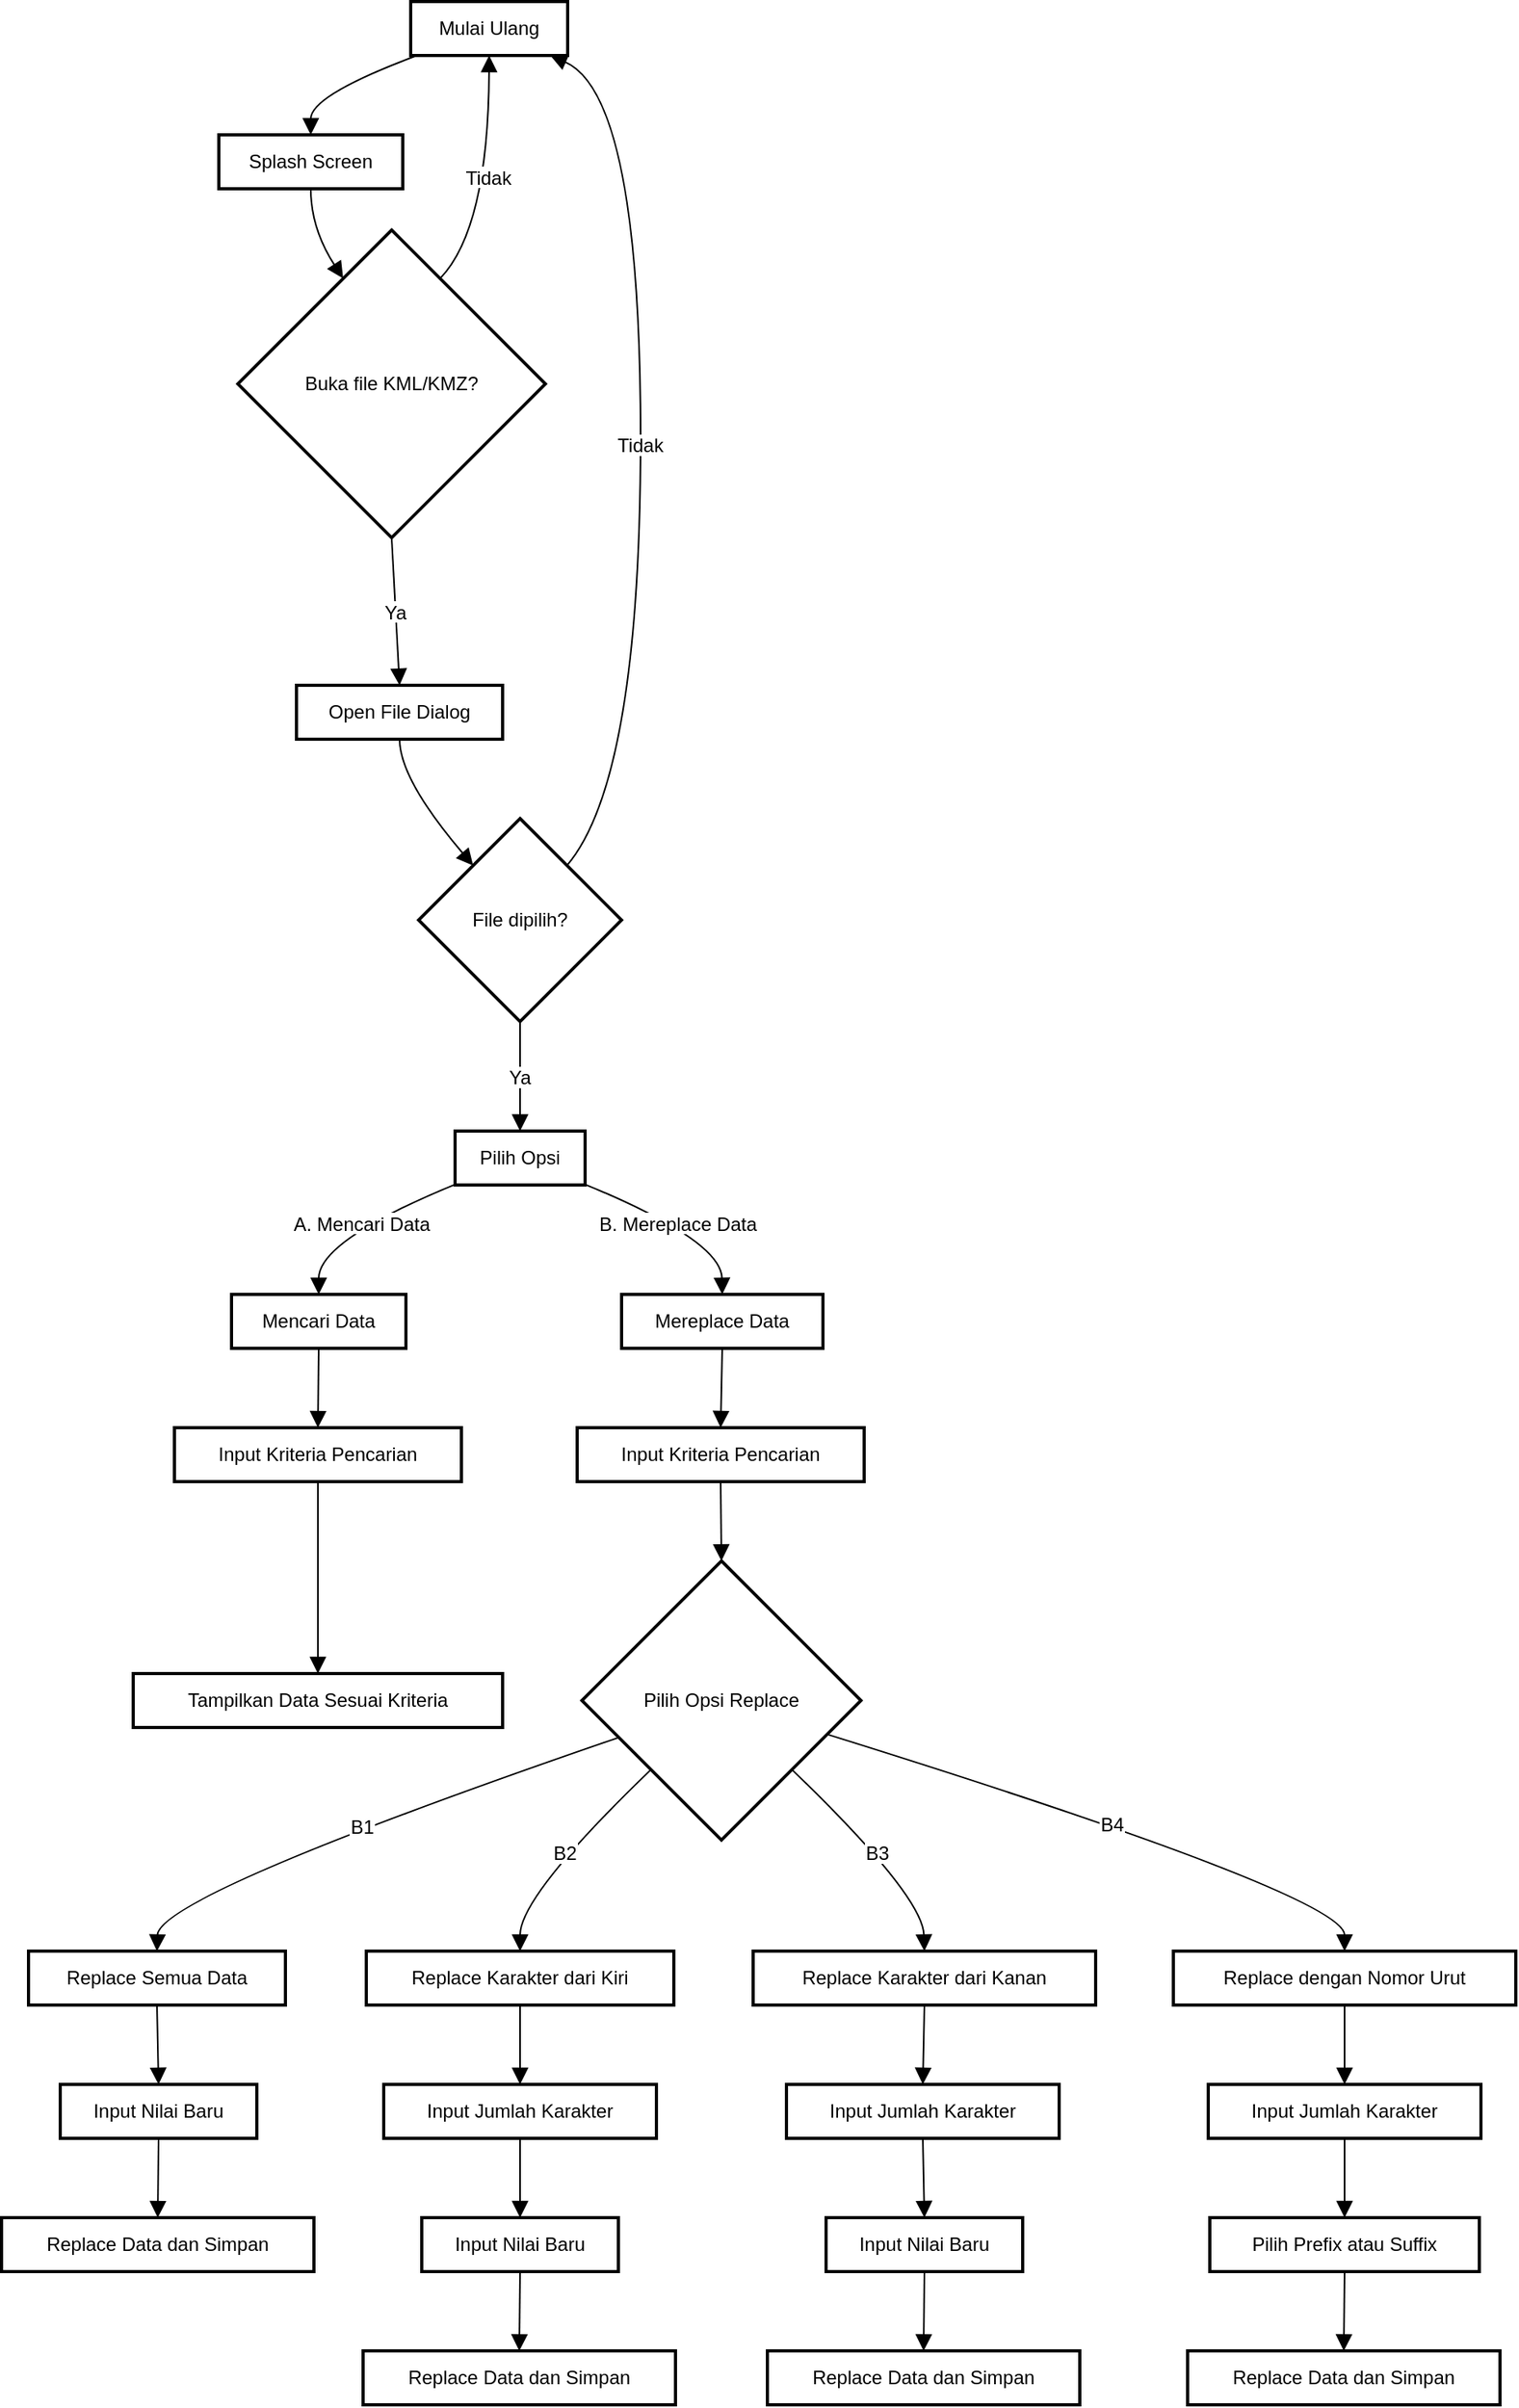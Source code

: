 <mxfile version="24.6.4" type="github">
  <diagram name="Page-1" id="XrvLi3rP-Aw7U-EWsk2T">
    <mxGraphModel dx="435" dy="1261" grid="0" gridSize="10" guides="1" tooltips="1" connect="1" arrows="1" fold="1" page="0" pageScale="1" pageWidth="827" pageHeight="1169" math="0" shadow="0">
      <root>
        <mxCell id="0" />
        <mxCell id="1" parent="0" />
        <mxCell id="W5bqbF3EQbsnX4v9roQO-1" value="Mulai Ulang" style="whiteSpace=wrap;strokeWidth=2;" vertex="1" parent="1">
          <mxGeometry x="291" y="-104" width="99" height="34" as="geometry" />
        </mxCell>
        <mxCell id="W5bqbF3EQbsnX4v9roQO-2" value="Splash Screen" style="whiteSpace=wrap;strokeWidth=2;" vertex="1" parent="1">
          <mxGeometry x="170" y="-20" width="116" height="34" as="geometry" />
        </mxCell>
        <mxCell id="W5bqbF3EQbsnX4v9roQO-3" value="Buka file KML/KMZ?" style="rhombus;strokeWidth=2;whiteSpace=wrap;" vertex="1" parent="1">
          <mxGeometry x="182" y="40" width="194" height="194" as="geometry" />
        </mxCell>
        <mxCell id="W5bqbF3EQbsnX4v9roQO-4" value="Open File Dialog" style="whiteSpace=wrap;strokeWidth=2;" vertex="1" parent="1">
          <mxGeometry x="219" y="327" width="130" height="34" as="geometry" />
        </mxCell>
        <mxCell id="W5bqbF3EQbsnX4v9roQO-5" value="File dipilih?" style="rhombus;strokeWidth=2;whiteSpace=wrap;" vertex="1" parent="1">
          <mxGeometry x="296" y="411" width="128" height="128" as="geometry" />
        </mxCell>
        <mxCell id="W5bqbF3EQbsnX4v9roQO-6" value="Pilih Opsi" style="whiteSpace=wrap;strokeWidth=2;" vertex="1" parent="1">
          <mxGeometry x="319" y="608" width="82" height="34" as="geometry" />
        </mxCell>
        <mxCell id="W5bqbF3EQbsnX4v9roQO-7" value="Mencari Data" style="whiteSpace=wrap;strokeWidth=2;" vertex="1" parent="1">
          <mxGeometry x="178" y="711" width="110" height="34" as="geometry" />
        </mxCell>
        <mxCell id="W5bqbF3EQbsnX4v9roQO-8" value="Input Kriteria Pencarian" style="whiteSpace=wrap;strokeWidth=2;" vertex="1" parent="1">
          <mxGeometry x="142" y="795" width="181" height="34" as="geometry" />
        </mxCell>
        <mxCell id="W5bqbF3EQbsnX4v9roQO-9" value="Tampilkan Data Sesuai Kriteria" style="whiteSpace=wrap;strokeWidth=2;" vertex="1" parent="1">
          <mxGeometry x="116" y="950" width="233" height="34" as="geometry" />
        </mxCell>
        <mxCell id="W5bqbF3EQbsnX4v9roQO-10" value="Mereplace Data" style="whiteSpace=wrap;strokeWidth=2;" vertex="1" parent="1">
          <mxGeometry x="424" y="711" width="127" height="34" as="geometry" />
        </mxCell>
        <mxCell id="W5bqbF3EQbsnX4v9roQO-11" value="Input Kriteria Pencarian" style="whiteSpace=wrap;strokeWidth=2;" vertex="1" parent="1">
          <mxGeometry x="396" y="795" width="181" height="34" as="geometry" />
        </mxCell>
        <mxCell id="W5bqbF3EQbsnX4v9roQO-12" value="Pilih Opsi Replace" style="rhombus;strokeWidth=2;whiteSpace=wrap;" vertex="1" parent="1">
          <mxGeometry x="399" y="879" width="176" height="176" as="geometry" />
        </mxCell>
        <mxCell id="W5bqbF3EQbsnX4v9roQO-13" value="Replace Semua Data" style="whiteSpace=wrap;strokeWidth=2;" vertex="1" parent="1">
          <mxGeometry x="50" y="1125" width="162" height="34" as="geometry" />
        </mxCell>
        <mxCell id="W5bqbF3EQbsnX4v9roQO-14" value="Input Nilai Baru" style="whiteSpace=wrap;strokeWidth=2;" vertex="1" parent="1">
          <mxGeometry x="70" y="1209" width="124" height="34" as="geometry" />
        </mxCell>
        <mxCell id="W5bqbF3EQbsnX4v9roQO-15" value="Replace Data dan Simpan" style="whiteSpace=wrap;strokeWidth=2;" vertex="1" parent="1">
          <mxGeometry x="33" y="1293" width="197" height="34" as="geometry" />
        </mxCell>
        <mxCell id="W5bqbF3EQbsnX4v9roQO-16" value="Replace Karakter dari Kiri" style="whiteSpace=wrap;strokeWidth=2;" vertex="1" parent="1">
          <mxGeometry x="263" y="1125" width="194" height="34" as="geometry" />
        </mxCell>
        <mxCell id="W5bqbF3EQbsnX4v9roQO-17" value="Input Jumlah Karakter" style="whiteSpace=wrap;strokeWidth=2;" vertex="1" parent="1">
          <mxGeometry x="274" y="1209" width="172" height="34" as="geometry" />
        </mxCell>
        <mxCell id="W5bqbF3EQbsnX4v9roQO-18" value="Input Nilai Baru" style="whiteSpace=wrap;strokeWidth=2;" vertex="1" parent="1">
          <mxGeometry x="298" y="1293" width="124" height="34" as="geometry" />
        </mxCell>
        <mxCell id="W5bqbF3EQbsnX4v9roQO-19" value="Replace Data dan Simpan" style="whiteSpace=wrap;strokeWidth=2;" vertex="1" parent="1">
          <mxGeometry x="261" y="1377" width="197" height="34" as="geometry" />
        </mxCell>
        <mxCell id="W5bqbF3EQbsnX4v9roQO-20" value="Replace Karakter dari Kanan" style="whiteSpace=wrap;strokeWidth=2;" vertex="1" parent="1">
          <mxGeometry x="507" y="1125" width="216" height="34" as="geometry" />
        </mxCell>
        <mxCell id="W5bqbF3EQbsnX4v9roQO-21" value="Input Jumlah Karakter" style="whiteSpace=wrap;strokeWidth=2;" vertex="1" parent="1">
          <mxGeometry x="528" y="1209" width="172" height="34" as="geometry" />
        </mxCell>
        <mxCell id="W5bqbF3EQbsnX4v9roQO-22" value="Input Nilai Baru" style="whiteSpace=wrap;strokeWidth=2;" vertex="1" parent="1">
          <mxGeometry x="553" y="1293" width="124" height="34" as="geometry" />
        </mxCell>
        <mxCell id="W5bqbF3EQbsnX4v9roQO-23" value="Replace Data dan Simpan" style="whiteSpace=wrap;strokeWidth=2;" vertex="1" parent="1">
          <mxGeometry x="516" y="1377" width="197" height="34" as="geometry" />
        </mxCell>
        <mxCell id="W5bqbF3EQbsnX4v9roQO-24" value="Replace dengan Nomor Urut" style="whiteSpace=wrap;strokeWidth=2;" vertex="1" parent="1">
          <mxGeometry x="772" y="1125" width="216" height="34" as="geometry" />
        </mxCell>
        <mxCell id="W5bqbF3EQbsnX4v9roQO-25" value="Input Jumlah Karakter" style="whiteSpace=wrap;strokeWidth=2;" vertex="1" parent="1">
          <mxGeometry x="794" y="1209" width="172" height="34" as="geometry" />
        </mxCell>
        <mxCell id="W5bqbF3EQbsnX4v9roQO-26" value="Pilih Prefix atau Suffix" style="whiteSpace=wrap;strokeWidth=2;" vertex="1" parent="1">
          <mxGeometry x="795" y="1293" width="170" height="34" as="geometry" />
        </mxCell>
        <mxCell id="W5bqbF3EQbsnX4v9roQO-27" value="Replace Data dan Simpan" style="whiteSpace=wrap;strokeWidth=2;" vertex="1" parent="1">
          <mxGeometry x="781" y="1377" width="197" height="34" as="geometry" />
        </mxCell>
        <mxCell id="W5bqbF3EQbsnX4v9roQO-28" value="" style="curved=1;startArrow=none;endArrow=block;exitX=0.04;exitY=1;entryX=0.5;entryY=0;rounded=0;fontSize=12;startSize=8;endSize=8;" edge="1" parent="1" source="W5bqbF3EQbsnX4v9roQO-1" target="W5bqbF3EQbsnX4v9roQO-2">
          <mxGeometry relative="1" as="geometry">
            <Array as="points">
              <mxPoint x="228" y="-45" />
            </Array>
          </mxGeometry>
        </mxCell>
        <mxCell id="W5bqbF3EQbsnX4v9roQO-29" value="" style="curved=1;startArrow=none;endArrow=block;exitX=0.5;exitY=1;entryX=0.27;entryY=0;rounded=0;fontSize=12;startSize=8;endSize=8;" edge="1" parent="1" source="W5bqbF3EQbsnX4v9roQO-2" target="W5bqbF3EQbsnX4v9roQO-3">
          <mxGeometry relative="1" as="geometry">
            <Array as="points">
              <mxPoint x="228" y="39" />
            </Array>
          </mxGeometry>
        </mxCell>
        <mxCell id="W5bqbF3EQbsnX4v9roQO-30" value="Ya" style="curved=1;startArrow=none;endArrow=block;exitX=0.5;exitY=1;entryX=0.5;entryY=0;rounded=0;fontSize=12;startSize=8;endSize=8;" edge="1" parent="1" source="W5bqbF3EQbsnX4v9roQO-3" target="W5bqbF3EQbsnX4v9roQO-4">
          <mxGeometry relative="1" as="geometry">
            <Array as="points" />
          </mxGeometry>
        </mxCell>
        <mxCell id="W5bqbF3EQbsnX4v9roQO-31" value="" style="curved=1;startArrow=none;endArrow=block;exitX=0.5;exitY=1;entryX=0.07;entryY=0;rounded=0;fontSize=12;startSize=8;endSize=8;" edge="1" parent="1" source="W5bqbF3EQbsnX4v9roQO-4" target="W5bqbF3EQbsnX4v9roQO-5">
          <mxGeometry relative="1" as="geometry">
            <Array as="points">
              <mxPoint x="284" y="386" />
            </Array>
          </mxGeometry>
        </mxCell>
        <mxCell id="W5bqbF3EQbsnX4v9roQO-32" value="Ya" style="curved=1;startArrow=none;endArrow=block;exitX=0.5;exitY=1;entryX=0.5;entryY=0.01;rounded=0;fontSize=12;startSize=8;endSize=8;" edge="1" parent="1" source="W5bqbF3EQbsnX4v9roQO-5" target="W5bqbF3EQbsnX4v9roQO-6">
          <mxGeometry relative="1" as="geometry">
            <Array as="points" />
          </mxGeometry>
        </mxCell>
        <mxCell id="W5bqbF3EQbsnX4v9roQO-33" value="A. Mencari Data" style="curved=1;startArrow=none;endArrow=block;exitX=0;exitY=0.99;entryX=0.5;entryY=0.01;rounded=0;fontSize=12;startSize=8;endSize=8;" edge="1" parent="1" source="W5bqbF3EQbsnX4v9roQO-6" target="W5bqbF3EQbsnX4v9roQO-7">
          <mxGeometry relative="1" as="geometry">
            <Array as="points">
              <mxPoint x="233" y="677" />
            </Array>
          </mxGeometry>
        </mxCell>
        <mxCell id="W5bqbF3EQbsnX4v9roQO-34" value="" style="curved=1;startArrow=none;endArrow=block;exitX=0.5;exitY=1.01;entryX=0.5;entryY=0.01;rounded=0;fontSize=12;startSize=8;endSize=8;" edge="1" parent="1" source="W5bqbF3EQbsnX4v9roQO-7" target="W5bqbF3EQbsnX4v9roQO-8">
          <mxGeometry relative="1" as="geometry">
            <Array as="points" />
          </mxGeometry>
        </mxCell>
        <mxCell id="W5bqbF3EQbsnX4v9roQO-35" value="" style="curved=1;startArrow=none;endArrow=block;exitX=0.5;exitY=1.01;entryX=0.5;entryY=0.01;rounded=0;fontSize=12;startSize=8;endSize=8;" edge="1" parent="1" source="W5bqbF3EQbsnX4v9roQO-8" target="W5bqbF3EQbsnX4v9roQO-9">
          <mxGeometry relative="1" as="geometry">
            <Array as="points" />
          </mxGeometry>
        </mxCell>
        <mxCell id="W5bqbF3EQbsnX4v9roQO-36" value="B. Mereplace Data" style="curved=1;startArrow=none;endArrow=block;exitX=1;exitY=0.99;entryX=0.5;entryY=0.01;rounded=0;fontSize=12;startSize=8;endSize=8;" edge="1" parent="1" source="W5bqbF3EQbsnX4v9roQO-6" target="W5bqbF3EQbsnX4v9roQO-10">
          <mxGeometry relative="1" as="geometry">
            <Array as="points">
              <mxPoint x="487" y="677" />
            </Array>
          </mxGeometry>
        </mxCell>
        <mxCell id="W5bqbF3EQbsnX4v9roQO-37" value="" style="curved=1;startArrow=none;endArrow=block;exitX=0.5;exitY=1.01;entryX=0.5;entryY=0.01;rounded=0;fontSize=12;startSize=8;endSize=8;" edge="1" parent="1" source="W5bqbF3EQbsnX4v9roQO-10" target="W5bqbF3EQbsnX4v9roQO-11">
          <mxGeometry relative="1" as="geometry">
            <Array as="points" />
          </mxGeometry>
        </mxCell>
        <mxCell id="W5bqbF3EQbsnX4v9roQO-38" value="" style="curved=1;startArrow=none;endArrow=block;exitX=0.5;exitY=1.01;entryX=0.5;entryY=0;rounded=0;fontSize=12;startSize=8;endSize=8;" edge="1" parent="1" source="W5bqbF3EQbsnX4v9roQO-11" target="W5bqbF3EQbsnX4v9roQO-12">
          <mxGeometry relative="1" as="geometry">
            <Array as="points" />
          </mxGeometry>
        </mxCell>
        <mxCell id="W5bqbF3EQbsnX4v9roQO-39" value="B1" style="curved=1;startArrow=none;endArrow=block;exitX=0;exitY=0.68;entryX=0.5;entryY=-0.01;rounded=0;fontSize=12;startSize=8;endSize=8;" edge="1" parent="1" source="W5bqbF3EQbsnX4v9roQO-12" target="W5bqbF3EQbsnX4v9roQO-13">
          <mxGeometry relative="1" as="geometry">
            <Array as="points">
              <mxPoint x="132" y="1090" />
            </Array>
          </mxGeometry>
        </mxCell>
        <mxCell id="W5bqbF3EQbsnX4v9roQO-40" value="" style="curved=1;startArrow=none;endArrow=block;exitX=0.5;exitY=0.99;entryX=0.5;entryY=-0.01;rounded=0;fontSize=12;startSize=8;endSize=8;" edge="1" parent="1" source="W5bqbF3EQbsnX4v9roQO-13" target="W5bqbF3EQbsnX4v9roQO-14">
          <mxGeometry relative="1" as="geometry">
            <Array as="points" />
          </mxGeometry>
        </mxCell>
        <mxCell id="W5bqbF3EQbsnX4v9roQO-41" value="" style="curved=1;startArrow=none;endArrow=block;exitX=0.5;exitY=0.99;entryX=0.5;entryY=-0.01;rounded=0;fontSize=12;startSize=8;endSize=8;" edge="1" parent="1" source="W5bqbF3EQbsnX4v9roQO-14" target="W5bqbF3EQbsnX4v9roQO-15">
          <mxGeometry relative="1" as="geometry">
            <Array as="points" />
          </mxGeometry>
        </mxCell>
        <mxCell id="W5bqbF3EQbsnX4v9roQO-42" value="B2" style="curved=1;startArrow=none;endArrow=block;exitX=0;exitY=0.99;entryX=0.5;entryY=-0.01;rounded=0;fontSize=12;startSize=8;endSize=8;" edge="1" parent="1" source="W5bqbF3EQbsnX4v9roQO-12" target="W5bqbF3EQbsnX4v9roQO-16">
          <mxGeometry relative="1" as="geometry">
            <Array as="points">
              <mxPoint x="360" y="1090" />
            </Array>
          </mxGeometry>
        </mxCell>
        <mxCell id="W5bqbF3EQbsnX4v9roQO-43" value="" style="curved=1;startArrow=none;endArrow=block;exitX=0.5;exitY=0.99;entryX=0.5;entryY=-0.01;rounded=0;fontSize=12;startSize=8;endSize=8;" edge="1" parent="1" source="W5bqbF3EQbsnX4v9roQO-16" target="W5bqbF3EQbsnX4v9roQO-17">
          <mxGeometry relative="1" as="geometry">
            <Array as="points" />
          </mxGeometry>
        </mxCell>
        <mxCell id="W5bqbF3EQbsnX4v9roQO-44" value="" style="curved=1;startArrow=none;endArrow=block;exitX=0.5;exitY=0.99;entryX=0.5;entryY=-0.01;rounded=0;fontSize=12;startSize=8;endSize=8;" edge="1" parent="1" source="W5bqbF3EQbsnX4v9roQO-17" target="W5bqbF3EQbsnX4v9roQO-18">
          <mxGeometry relative="1" as="geometry">
            <Array as="points" />
          </mxGeometry>
        </mxCell>
        <mxCell id="W5bqbF3EQbsnX4v9roQO-45" value="" style="curved=1;startArrow=none;endArrow=block;exitX=0.5;exitY=0.99;entryX=0.5;entryY=-0.01;rounded=0;fontSize=12;startSize=8;endSize=8;" edge="1" parent="1" source="W5bqbF3EQbsnX4v9roQO-18" target="W5bqbF3EQbsnX4v9roQO-19">
          <mxGeometry relative="1" as="geometry">
            <Array as="points" />
          </mxGeometry>
        </mxCell>
        <mxCell id="W5bqbF3EQbsnX4v9roQO-46" value="B3" style="curved=1;startArrow=none;endArrow=block;exitX=1;exitY=0.99;entryX=0.5;entryY=-0.01;rounded=0;fontSize=12;startSize=8;endSize=8;" edge="1" parent="1" source="W5bqbF3EQbsnX4v9roQO-12" target="W5bqbF3EQbsnX4v9roQO-20">
          <mxGeometry relative="1" as="geometry">
            <Array as="points">
              <mxPoint x="614" y="1090" />
            </Array>
          </mxGeometry>
        </mxCell>
        <mxCell id="W5bqbF3EQbsnX4v9roQO-47" value="" style="curved=1;startArrow=none;endArrow=block;exitX=0.5;exitY=0.99;entryX=0.5;entryY=-0.01;rounded=0;fontSize=12;startSize=8;endSize=8;" edge="1" parent="1" source="W5bqbF3EQbsnX4v9roQO-20" target="W5bqbF3EQbsnX4v9roQO-21">
          <mxGeometry relative="1" as="geometry">
            <Array as="points" />
          </mxGeometry>
        </mxCell>
        <mxCell id="W5bqbF3EQbsnX4v9roQO-48" value="" style="curved=1;startArrow=none;endArrow=block;exitX=0.5;exitY=0.99;entryX=0.5;entryY=-0.01;rounded=0;fontSize=12;startSize=8;endSize=8;" edge="1" parent="1" source="W5bqbF3EQbsnX4v9roQO-21" target="W5bqbF3EQbsnX4v9roQO-22">
          <mxGeometry relative="1" as="geometry">
            <Array as="points" />
          </mxGeometry>
        </mxCell>
        <mxCell id="W5bqbF3EQbsnX4v9roQO-49" value="" style="curved=1;startArrow=none;endArrow=block;exitX=0.5;exitY=0.99;entryX=0.5;entryY=-0.01;rounded=0;fontSize=12;startSize=8;endSize=8;" edge="1" parent="1" source="W5bqbF3EQbsnX4v9roQO-22" target="W5bqbF3EQbsnX4v9roQO-23">
          <mxGeometry relative="1" as="geometry">
            <Array as="points" />
          </mxGeometry>
        </mxCell>
        <mxCell id="W5bqbF3EQbsnX4v9roQO-50" value="B4" style="curved=1;startArrow=none;endArrow=block;exitX=1;exitY=0.66;entryX=0.5;entryY=-0.01;rounded=0;fontSize=12;startSize=8;endSize=8;" edge="1" parent="1" source="W5bqbF3EQbsnX4v9roQO-12" target="W5bqbF3EQbsnX4v9roQO-24">
          <mxGeometry relative="1" as="geometry">
            <Array as="points">
              <mxPoint x="880" y="1090" />
            </Array>
          </mxGeometry>
        </mxCell>
        <mxCell id="W5bqbF3EQbsnX4v9roQO-51" value="" style="curved=1;startArrow=none;endArrow=block;exitX=0.5;exitY=0.99;entryX=0.5;entryY=-0.01;rounded=0;fontSize=12;startSize=8;endSize=8;" edge="1" parent="1" source="W5bqbF3EQbsnX4v9roQO-24" target="W5bqbF3EQbsnX4v9roQO-25">
          <mxGeometry relative="1" as="geometry">
            <Array as="points" />
          </mxGeometry>
        </mxCell>
        <mxCell id="W5bqbF3EQbsnX4v9roQO-52" value="" style="curved=1;startArrow=none;endArrow=block;exitX=0.5;exitY=0.99;entryX=0.5;entryY=-0.01;rounded=0;fontSize=12;startSize=8;endSize=8;" edge="1" parent="1" source="W5bqbF3EQbsnX4v9roQO-25" target="W5bqbF3EQbsnX4v9roQO-26">
          <mxGeometry relative="1" as="geometry">
            <Array as="points" />
          </mxGeometry>
        </mxCell>
        <mxCell id="W5bqbF3EQbsnX4v9roQO-53" value="" style="curved=1;startArrow=none;endArrow=block;exitX=0.5;exitY=0.99;entryX=0.5;entryY=-0.01;rounded=0;fontSize=12;startSize=8;endSize=8;" edge="1" parent="1" source="W5bqbF3EQbsnX4v9roQO-26" target="W5bqbF3EQbsnX4v9roQO-27">
          <mxGeometry relative="1" as="geometry">
            <Array as="points" />
          </mxGeometry>
        </mxCell>
        <mxCell id="W5bqbF3EQbsnX4v9roQO-54" value="Tidak" style="curved=1;startArrow=none;endArrow=block;exitX=0.93;exitY=0;entryX=0.89;entryY=1;rounded=0;fontSize=12;startSize=8;endSize=8;" edge="1" parent="1" source="W5bqbF3EQbsnX4v9roQO-5" target="W5bqbF3EQbsnX4v9roQO-1">
          <mxGeometry relative="1" as="geometry">
            <Array as="points">
              <mxPoint x="436" y="386" />
              <mxPoint x="436" y="-45" />
            </Array>
          </mxGeometry>
        </mxCell>
        <mxCell id="W5bqbF3EQbsnX4v9roQO-55" value="Tidak" style="curved=1;startArrow=none;endArrow=block;exitX=0.73;exitY=0;entryX=0.5;entryY=1;rounded=0;fontSize=12;startSize=8;endSize=8;" edge="1" parent="1" source="W5bqbF3EQbsnX4v9roQO-3" target="W5bqbF3EQbsnX4v9roQO-1">
          <mxGeometry relative="1" as="geometry">
            <Array as="points">
              <mxPoint x="340" y="39" />
            </Array>
          </mxGeometry>
        </mxCell>
      </root>
    </mxGraphModel>
  </diagram>
</mxfile>
